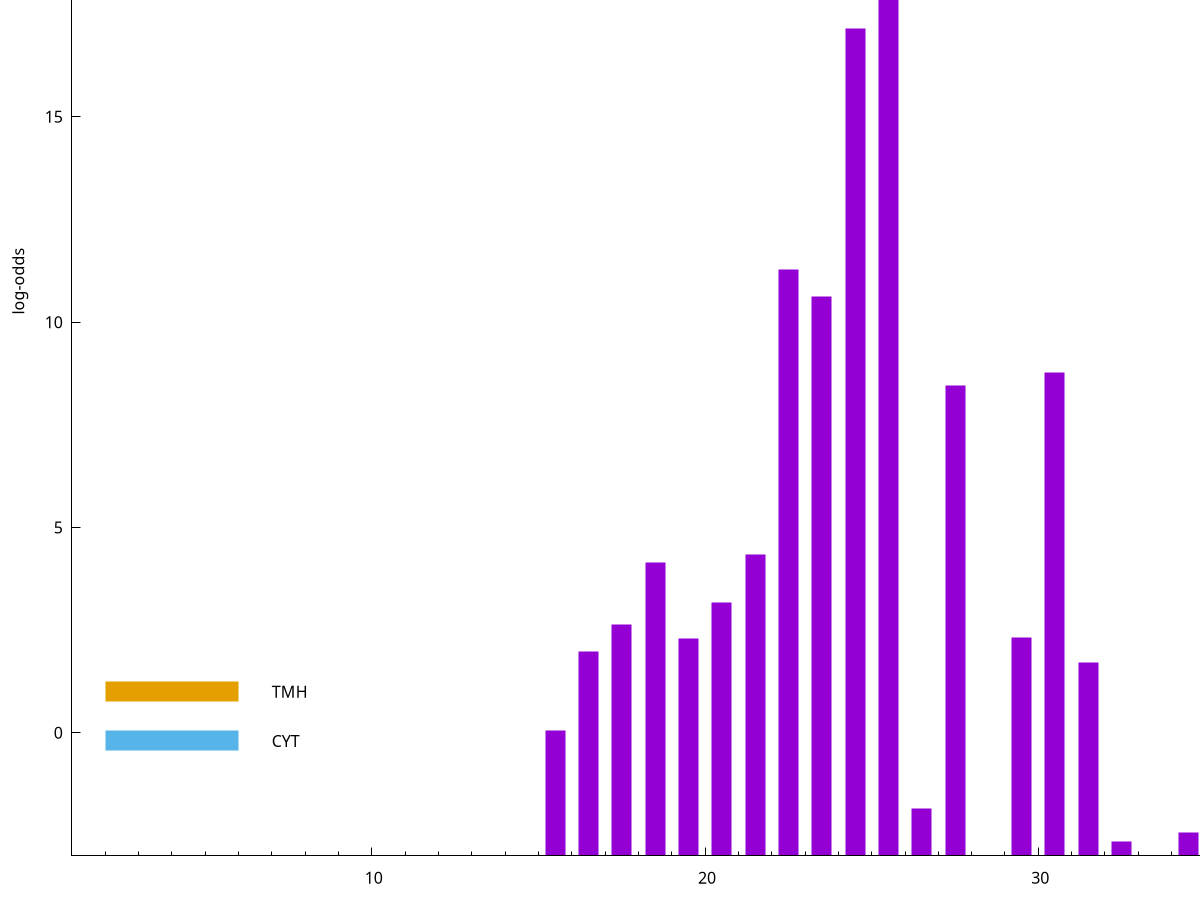 set title "LipoP predictions for SRR5666568.gff"
set size 2., 1.4
set xrange [1:70] 
set mxtics 10
set yrange [-3:25]
set y2range [0:28]
set ylabel "log-odds"
set term postscript eps color solid "Helvetica" 30
set output "SRR5666568.gff43.eps"
set arrow from 2,21.487 to 6,21.487 nohead lt 1 lw 20
set label "SpI" at 7,21.487
set arrow from 2,0.998556 to 6,0.998556 nohead lt 4 lw 20
set label "TMH" at 7,0.998556
set arrow from 2,-0.200913 to 6,-0.200913 nohead lt 3 lw 20
set label "CYT" at 7,-0.200913
set arrow from 2,21.487 to 6,21.487 nohead lt 1 lw 20
set label "SpI" at 7,21.487
# NOTE: The scores below are the log-odds scores with the threshold
# NOTE: subtracted (a hack to make gnuplot make the histogram all
# NOTE: look nice).
plot "-" axes x1y2 title "" with impulses lt 1 lw 20
25.500000 24.410600
24.500000 20.162700
22.500000 14.289400
23.500000 13.613700
30.500000 11.763810
27.500000 11.447440
21.500000 7.343430
18.500000 7.138880
20.500000 6.180680
17.500000 5.638480
29.500000 5.311860
19.500000 5.292300
16.500000 4.983620
31.500000 4.703460
15.500000 3.058843
26.500000 1.165670
34.500000 0.574130
32.500000 0.360700
e
exit
